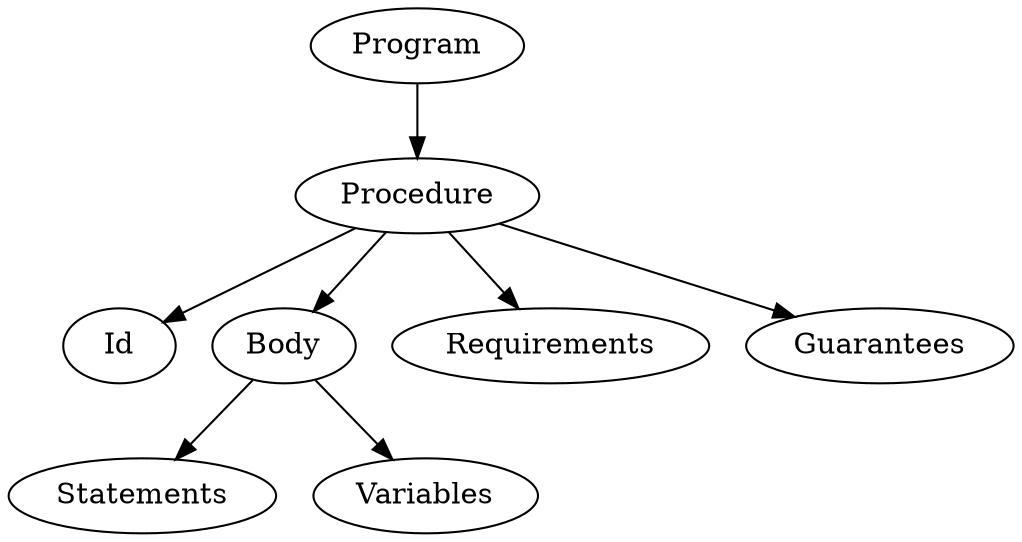 digraph G{
"Program" -> "Procedure";
"Procedure" -> "Id";
"Procedure" -> "Body";
"Procedure" -> "Requirements";
"Procedure" -> "Guarantees";
"Body" -> "Statements";
"Body" -> "Variables";
}
